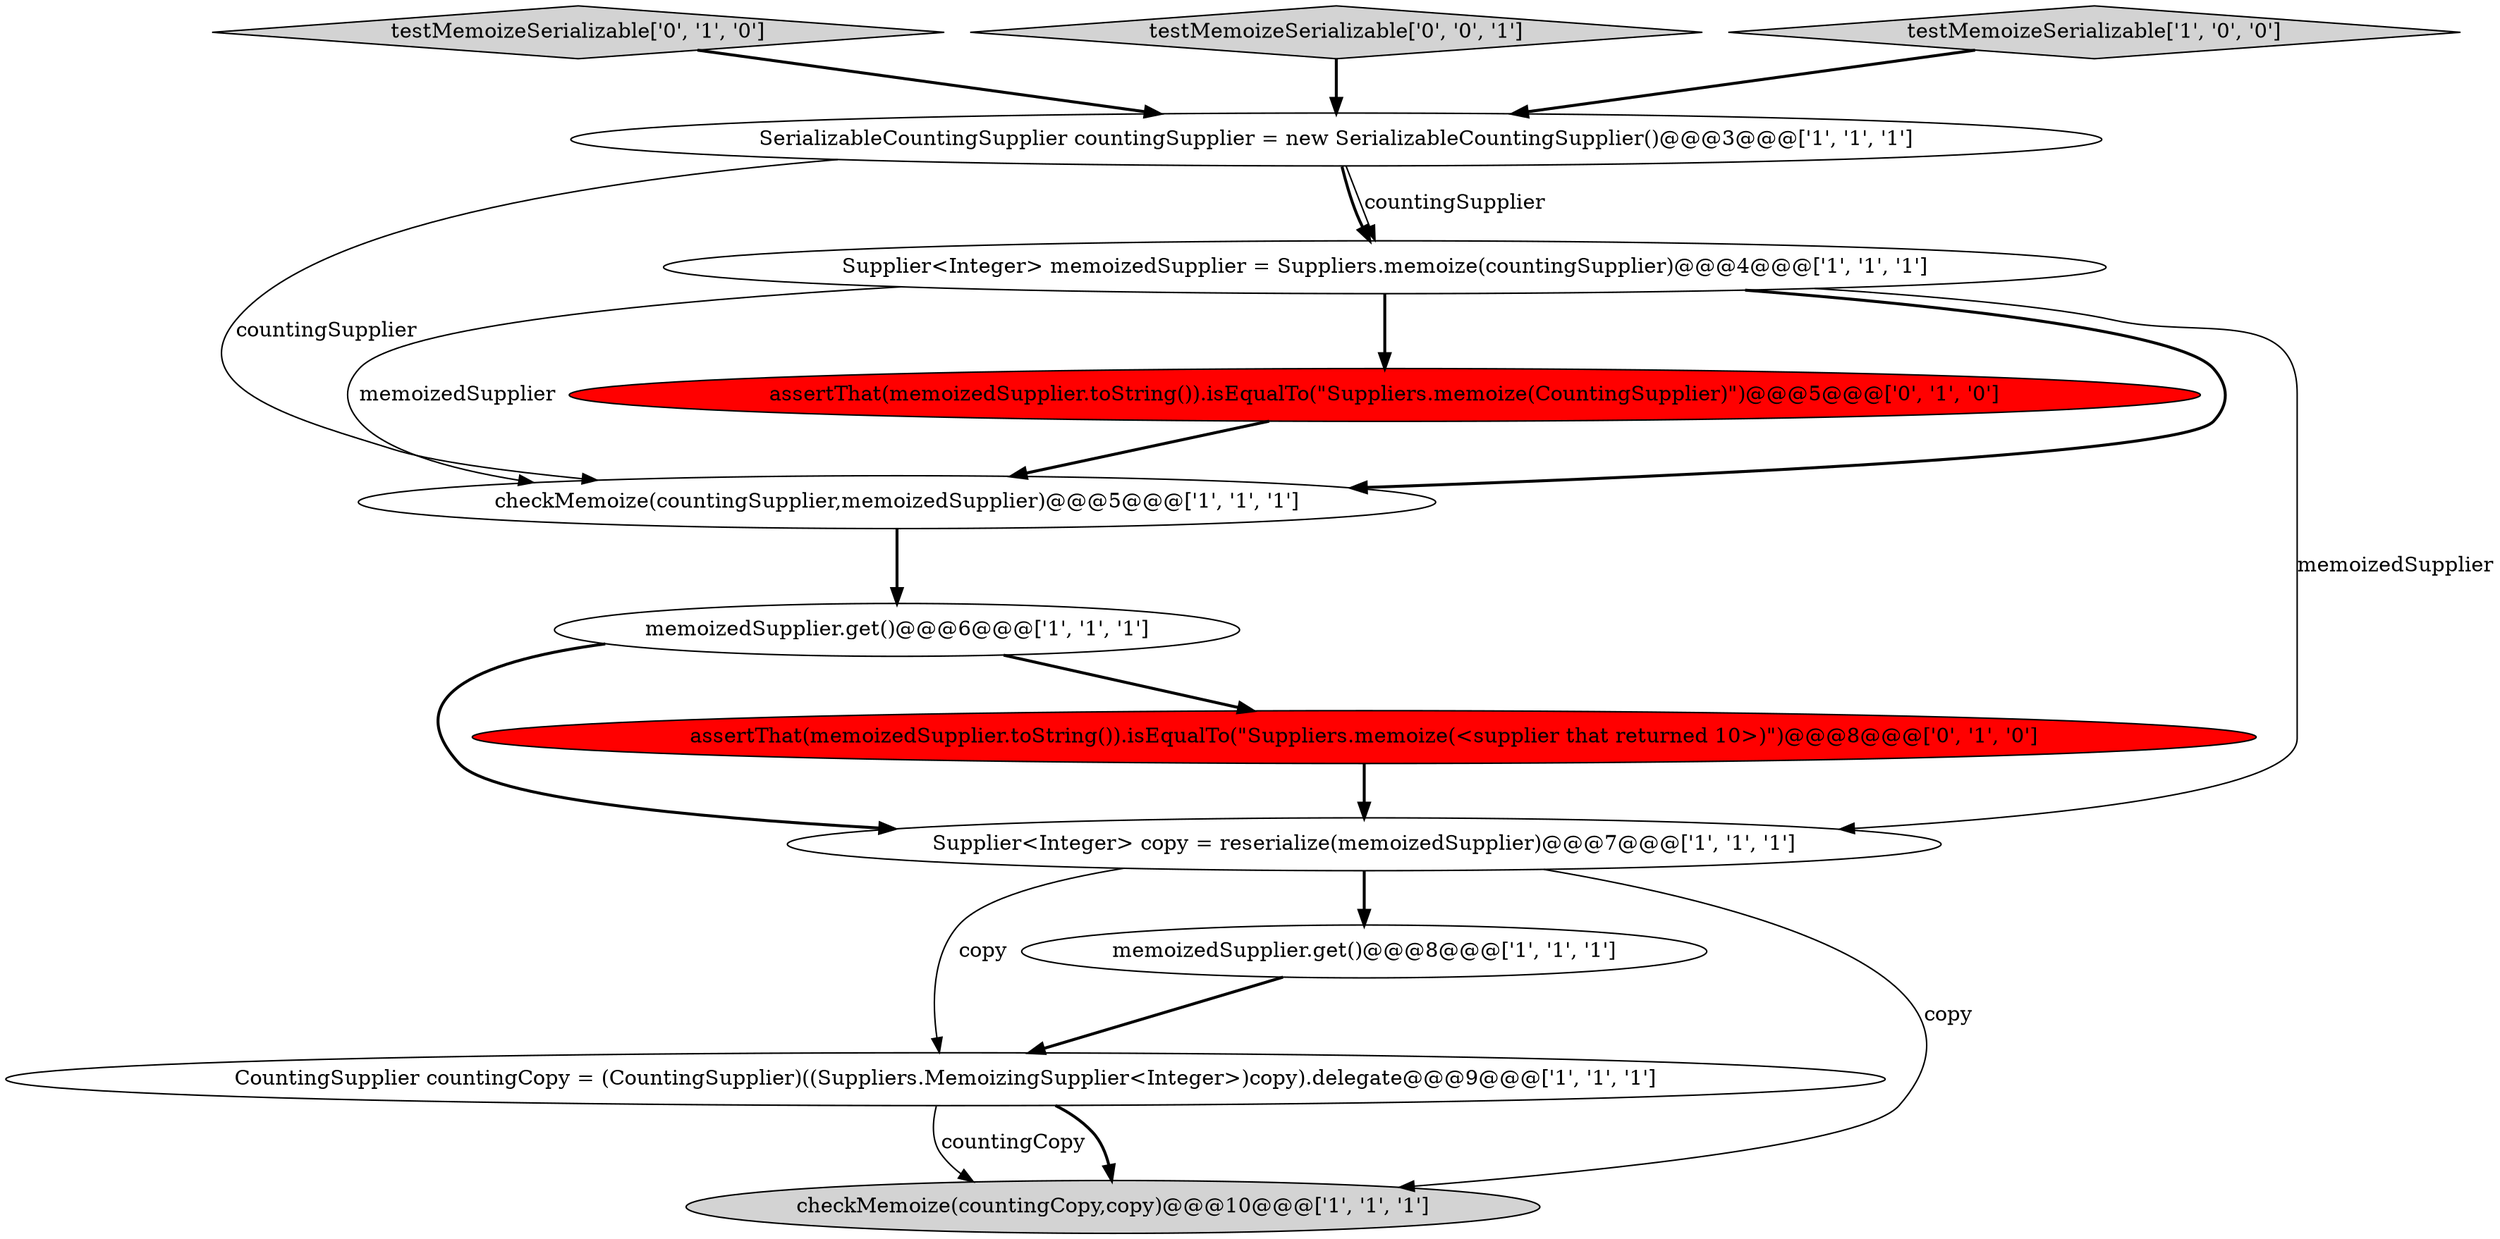 digraph {
9 [style = filled, label = "assertThat(memoizedSupplier.toString()).isEqualTo(\"Suppliers.memoize(<supplier that returned 10>)\")@@@8@@@['0', '1', '0']", fillcolor = red, shape = ellipse image = "AAA1AAABBB2BBB"];
3 [style = filled, label = "checkMemoize(countingSupplier,memoizedSupplier)@@@5@@@['1', '1', '1']", fillcolor = white, shape = ellipse image = "AAA0AAABBB1BBB"];
11 [style = filled, label = "assertThat(memoizedSupplier.toString()).isEqualTo(\"Suppliers.memoize(CountingSupplier)\")@@@5@@@['0', '1', '0']", fillcolor = red, shape = ellipse image = "AAA1AAABBB2BBB"];
4 [style = filled, label = "SerializableCountingSupplier countingSupplier = new SerializableCountingSupplier()@@@3@@@['1', '1', '1']", fillcolor = white, shape = ellipse image = "AAA0AAABBB1BBB"];
5 [style = filled, label = "memoizedSupplier.get()@@@6@@@['1', '1', '1']", fillcolor = white, shape = ellipse image = "AAA0AAABBB1BBB"];
10 [style = filled, label = "testMemoizeSerializable['0', '1', '0']", fillcolor = lightgray, shape = diamond image = "AAA0AAABBB2BBB"];
1 [style = filled, label = "Supplier<Integer> memoizedSupplier = Suppliers.memoize(countingSupplier)@@@4@@@['1', '1', '1']", fillcolor = white, shape = ellipse image = "AAA0AAABBB1BBB"];
12 [style = filled, label = "testMemoizeSerializable['0', '0', '1']", fillcolor = lightgray, shape = diamond image = "AAA0AAABBB3BBB"];
0 [style = filled, label = "Supplier<Integer> copy = reserialize(memoizedSupplier)@@@7@@@['1', '1', '1']", fillcolor = white, shape = ellipse image = "AAA0AAABBB1BBB"];
7 [style = filled, label = "CountingSupplier countingCopy = (CountingSupplier)((Suppliers.MemoizingSupplier<Integer>)copy).delegate@@@9@@@['1', '1', '1']", fillcolor = white, shape = ellipse image = "AAA0AAABBB1BBB"];
6 [style = filled, label = "testMemoizeSerializable['1', '0', '0']", fillcolor = lightgray, shape = diamond image = "AAA0AAABBB1BBB"];
8 [style = filled, label = "checkMemoize(countingCopy,copy)@@@10@@@['1', '1', '1']", fillcolor = lightgray, shape = ellipse image = "AAA0AAABBB1BBB"];
2 [style = filled, label = "memoizedSupplier.get()@@@8@@@['1', '1', '1']", fillcolor = white, shape = ellipse image = "AAA0AAABBB1BBB"];
9->0 [style = bold, label=""];
5->9 [style = bold, label=""];
4->1 [style = solid, label="countingSupplier"];
0->2 [style = bold, label=""];
1->3 [style = bold, label=""];
7->8 [style = bold, label=""];
1->11 [style = bold, label=""];
6->4 [style = bold, label=""];
3->5 [style = bold, label=""];
5->0 [style = bold, label=""];
1->0 [style = solid, label="memoizedSupplier"];
11->3 [style = bold, label=""];
12->4 [style = bold, label=""];
7->8 [style = solid, label="countingCopy"];
4->3 [style = solid, label="countingSupplier"];
10->4 [style = bold, label=""];
1->3 [style = solid, label="memoizedSupplier"];
4->1 [style = bold, label=""];
2->7 [style = bold, label=""];
0->7 [style = solid, label="copy"];
0->8 [style = solid, label="copy"];
}
